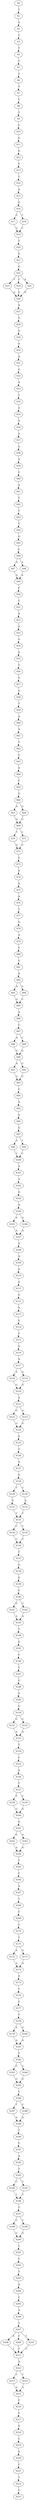 strict digraph  {
	S0 -> S1 [ label = T ];
	S1 -> S2 [ label = G ];
	S2 -> S3 [ label = C ];
	S3 -> S4 [ label = T ];
	S4 -> S5 [ label = C ];
	S5 -> S6 [ label = T ];
	S6 -> S7 [ label = T ];
	S7 -> S8 [ label = C ];
	S8 -> S9 [ label = T ];
	S9 -> S10 [ label = C ];
	S10 -> S11 [ label = G ];
	S11 -> S12 [ label = G ];
	S12 -> S13 [ label = T ];
	S13 -> S14 [ label = T ];
	S14 -> S15 [ label = A ];
	S15 -> S16 [ label = G ];
	S16 -> S17 [ label = C ];
	S16 -> S18 [ label = T ];
	S17 -> S19 [ label = C ];
	S18 -> S19 [ label = C ];
	S19 -> S20 [ label = T ];
	S20 -> S21 [ label = G ];
	S21 -> S22 [ label = G ];
	S22 -> S23 [ label = T ];
	S22 -> S24 [ label = C ];
	S22 -> S25 [ label = A ];
	S23 -> S26 [ label = G ];
	S24 -> S26 [ label = G ];
	S25 -> S26 [ label = G ];
	S26 -> S27 [ label = A ];
	S27 -> S28 [ label = G ];
	S28 -> S29 [ label = G ];
	S29 -> S30 [ label = A ];
	S30 -> S31 [ label = A ];
	S31 -> S32 [ label = G ];
	S32 -> S33 [ label = A ];
	S33 -> S34 [ label = T ];
	S34 -> S35 [ label = A ];
	S35 -> S36 [ label = A ];
	S36 -> S37 [ label = A ];
	S37 -> S38 [ label = G ];
	S38 -> S39 [ label = A ];
	S39 -> S40 [ label = C ];
	S40 -> S41 [ label = A ];
	S41 -> S42 [ label = T ];
	S42 -> S43 [ label = T ];
	S43 -> S44 [ label = T ];
	S44 -> S45 [ label = G ];
	S45 -> S46 [ label = C ];
	S46 -> S47 [ label = G ];
	S46 -> S48 [ label = A ];
	S47 -> S49 [ label = A ];
	S48 -> S49 [ label = A ];
	S49 -> S50 [ label = C ];
	S50 -> S51 [ label = C ];
	S51 -> S52 [ label = A ];
	S52 -> S53 [ label = A ];
	S53 -> S54 [ label = G ];
	S54 -> S55 [ label = A ];
	S55 -> S56 [ label = T ];
	S56 -> S57 [ label = G ];
	S57 -> S58 [ label = G ];
	S58 -> S59 [ label = T ];
	S59 -> S60 [ label = A ];
	S60 -> S61 [ label = A ];
	S61 -> S62 [ label = T ];
	S62 -> S63 [ label = C ];
	S63 -> S64 [ label = A ];
	S64 -> S65 [ label = C ];
	S65 -> S66 [ label = G ];
	S66 -> S67 [ label = A ];
	S66 -> S68 [ label = G ];
	S67 -> S69 [ label = G ];
	S68 -> S69 [ label = G ];
	S69 -> S70 [ label = T ];
	S69 -> S71 [ label = C ];
	S70 -> S72 [ label = G ];
	S71 -> S72 [ label = G ];
	S72 -> S73 [ label = G ];
	S73 -> S74 [ label = A ];
	S74 -> S75 [ label = A ];
	S75 -> S76 [ label = A ];
	S76 -> S77 [ label = T ];
	S77 -> S78 [ label = G ];
	S78 -> S79 [ label = A ];
	S79 -> S80 [ label = T ];
	S80 -> S81 [ label = G ];
	S81 -> S82 [ label = A ];
	S82 -> S83 [ label = A ];
	S82 -> S84 [ label = G ];
	S83 -> S85 [ label = G ];
	S84 -> S85 [ label = G ];
	S85 -> S86 [ label = A ];
	S86 -> S87 [ label = C ];
	S87 -> S88 [ label = A ];
	S87 -> S89 [ label = C ];
	S88 -> S90 [ label = G ];
	S89 -> S90 [ label = G ];
	S90 -> S91 [ label = A ];
	S90 -> S92 [ label = G ];
	S91 -> S93 [ label = G ];
	S92 -> S93 [ label = G ];
	S93 -> S94 [ label = G ];
	S94 -> S95 [ label = A ];
	S95 -> S96 [ label = G ];
	S96 -> S97 [ label = G ];
	S97 -> S98 [ label = C ];
	S97 -> S99 [ label = T ];
	S98 -> S100 [ label = C ];
	S99 -> S100 [ label = C ];
	S100 -> S101 [ label = A ];
	S101 -> S102 [ label = A ];
	S102 -> S103 [ label = G ];
	S103 -> S104 [ label = A ];
	S104 -> S105 [ label = A ];
	S104 -> S106 [ label = G ];
	S105 -> S107 [ label = A ];
	S106 -> S107 [ label = A ];
	S107 -> S108 [ label = A ];
	S108 -> S109 [ label = A ];
	S109 -> S110 [ label = G ];
	S110 -> S111 [ label = A ];
	S111 -> S112 [ label = G ];
	S112 -> S113 [ label = A ];
	S113 -> S114 [ label = G ];
	S114 -> S115 [ label = C ];
	S115 -> S116 [ label = A ];
	S116 -> S117 [ label = A ];
	S117 -> S118 [ label = A ];
	S117 -> S119 [ label = G ];
	S118 -> S120 [ label = G ];
	S119 -> S120 [ label = G ];
	S120 -> S121 [ label = A ];
	S121 -> S122 [ label = G ];
	S121 -> S123 [ label = A ];
	S122 -> S124 [ label = G ];
	S123 -> S124 [ label = G ];
	S124 -> S125 [ label = A ];
	S125 -> S126 [ label = G ];
	S126 -> S127 [ label = A ];
	S127 -> S128 [ label = G ];
	S128 -> S129 [ label = T ];
	S128 -> S130 [ label = C ];
	S129 -> S131 [ label = G ];
	S130 -> S132 [ label = A ];
	S131 -> S133 [ label = T ];
	S132 -> S133 [ label = T ];
	S133 -> S134 [ label = C ];
	S133 -> S135 [ label = T ];
	S134 -> S136 [ label = C ];
	S135 -> S136 [ label = C ];
	S136 -> S137 [ label = T ];
	S137 -> S138 [ label = G ];
	S138 -> S139 [ label = G ];
	S139 -> S140 [ label = C ];
	S140 -> S141 [ label = G ];
	S140 -> S142 [ label = C ];
	S141 -> S143 [ label = A ];
	S142 -> S143 [ label = A ];
	S143 -> S144 [ label = T ];
	S144 -> S145 [ label = G ];
	S145 -> S146 [ label = C ];
	S146 -> S147 [ label = T ];
	S147 -> S148 [ label = G ];
	S148 -> S149 [ label = G ];
	S149 -> S150 [ label = G ];
	S150 -> S151 [ label = G ];
	S150 -> S152 [ label = C ];
	S151 -> S153 [ label = A ];
	S152 -> S153 [ label = A ];
	S153 -> S154 [ label = T ];
	S154 -> S155 [ label = C ];
	S155 -> S156 [ label = A ];
	S156 -> S157 [ label = T ];
	S157 -> S158 [ label = T ];
	S157 -> S159 [ label = C ];
	S158 -> S160 [ label = G ];
	S159 -> S160 [ label = G ];
	S160 -> S161 [ label = G ];
	S161 -> S162 [ label = G ];
	S161 -> S163 [ label = A ];
	S162 -> S164 [ label = A ];
	S163 -> S164 [ label = A ];
	S164 -> S165 [ label = C ];
	S165 -> S166 [ label = C ];
	S166 -> S167 [ label = A ];
	S167 -> S168 [ label = T ];
	S168 -> S169 [ label = C ];
	S169 -> S170 [ label = C ];
	S170 -> S171 [ label = T ];
	S171 -> S172 [ label = A ];
	S171 -> S173 [ label = G ];
	S172 -> S174 [ label = A ];
	S173 -> S174 [ label = A ];
	S174 -> S175 [ label = A ];
	S175 -> S176 [ label = C ];
	S176 -> S177 [ label = C ];
	S177 -> S178 [ label = T ];
	S178 -> S179 [ label = A ];
	S178 -> S180 [ label = G ];
	S179 -> S181 [ label = A ];
	S180 -> S181 [ label = A ];
	S181 -> S182 [ label = T ];
	S182 -> S183 [ label = C ];
	S182 -> S184 [ label = T ];
	S183 -> S185 [ label = G ];
	S184 -> S185 [ label = G ];
	S185 -> S186 [ label = T ];
	S186 -> S187 [ label = T ];
	S186 -> S188 [ label = C ];
	S187 -> S189 [ label = A ];
	S188 -> S189 [ label = A ];
	S189 -> S190 [ label = T ];
	S190 -> S191 [ label = C ];
	S191 -> S192 [ label = A ];
	S192 -> S193 [ label = T ];
	S193 -> S194 [ label = C ];
	S193 -> S195 [ label = T ];
	S194 -> S196 [ label = T ];
	S195 -> S196 [ label = T ];
	S196 -> S197 [ label = T ];
	S197 -> S198 [ label = C ];
	S197 -> S199 [ label = T ];
	S198 -> S200 [ label = G ];
	S199 -> S200 [ label = G ];
	S200 -> S201 [ label = T ];
	S201 -> S202 [ label = C ];
	S202 -> S203 [ label = T ];
	S203 -> S204 [ label = A ];
	S204 -> S205 [ label = C ];
	S205 -> S206 [ label = A ];
	S206 -> S207 [ label = T ];
	S207 -> S208 [ label = A ];
	S207 -> S209 [ label = C ];
	S207 -> S210 [ label = T ];
	S208 -> S211 [ label = T ];
	S209 -> S211 [ label = T ];
	S210 -> S211 [ label = T ];
	S211 -> S212 [ label = A ];
	S212 -> S213 [ label = C ];
	S212 -> S214 [ label = T ];
	S213 -> S215 [ label = A ];
	S214 -> S215 [ label = A ];
	S215 -> S216 [ label = C ];
	S216 -> S217 [ label = C ];
	S217 -> S218 [ label = A ];
	S218 -> S219 [ label = C ];
	S219 -> S220 [ label = A ];
	S220 -> S221 [ label = C ];
	S221 -> S222 [ label = T ];
	S222 -> S223 [ label = G ];
}
